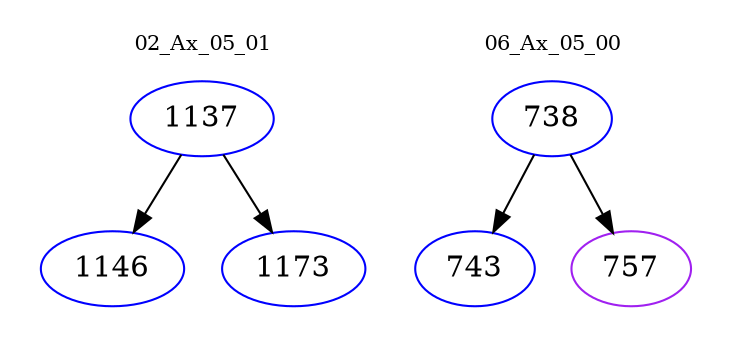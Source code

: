 digraph{
subgraph cluster_0 {
color = white
label = "02_Ax_05_01";
fontsize=10;
T0_1137 [label="1137", color="blue"]
T0_1137 -> T0_1146 [color="black"]
T0_1146 [label="1146", color="blue"]
T0_1137 -> T0_1173 [color="black"]
T0_1173 [label="1173", color="blue"]
}
subgraph cluster_1 {
color = white
label = "06_Ax_05_00";
fontsize=10;
T1_738 [label="738", color="blue"]
T1_738 -> T1_743 [color="black"]
T1_743 [label="743", color="blue"]
T1_738 -> T1_757 [color="black"]
T1_757 [label="757", color="purple"]
}
}
